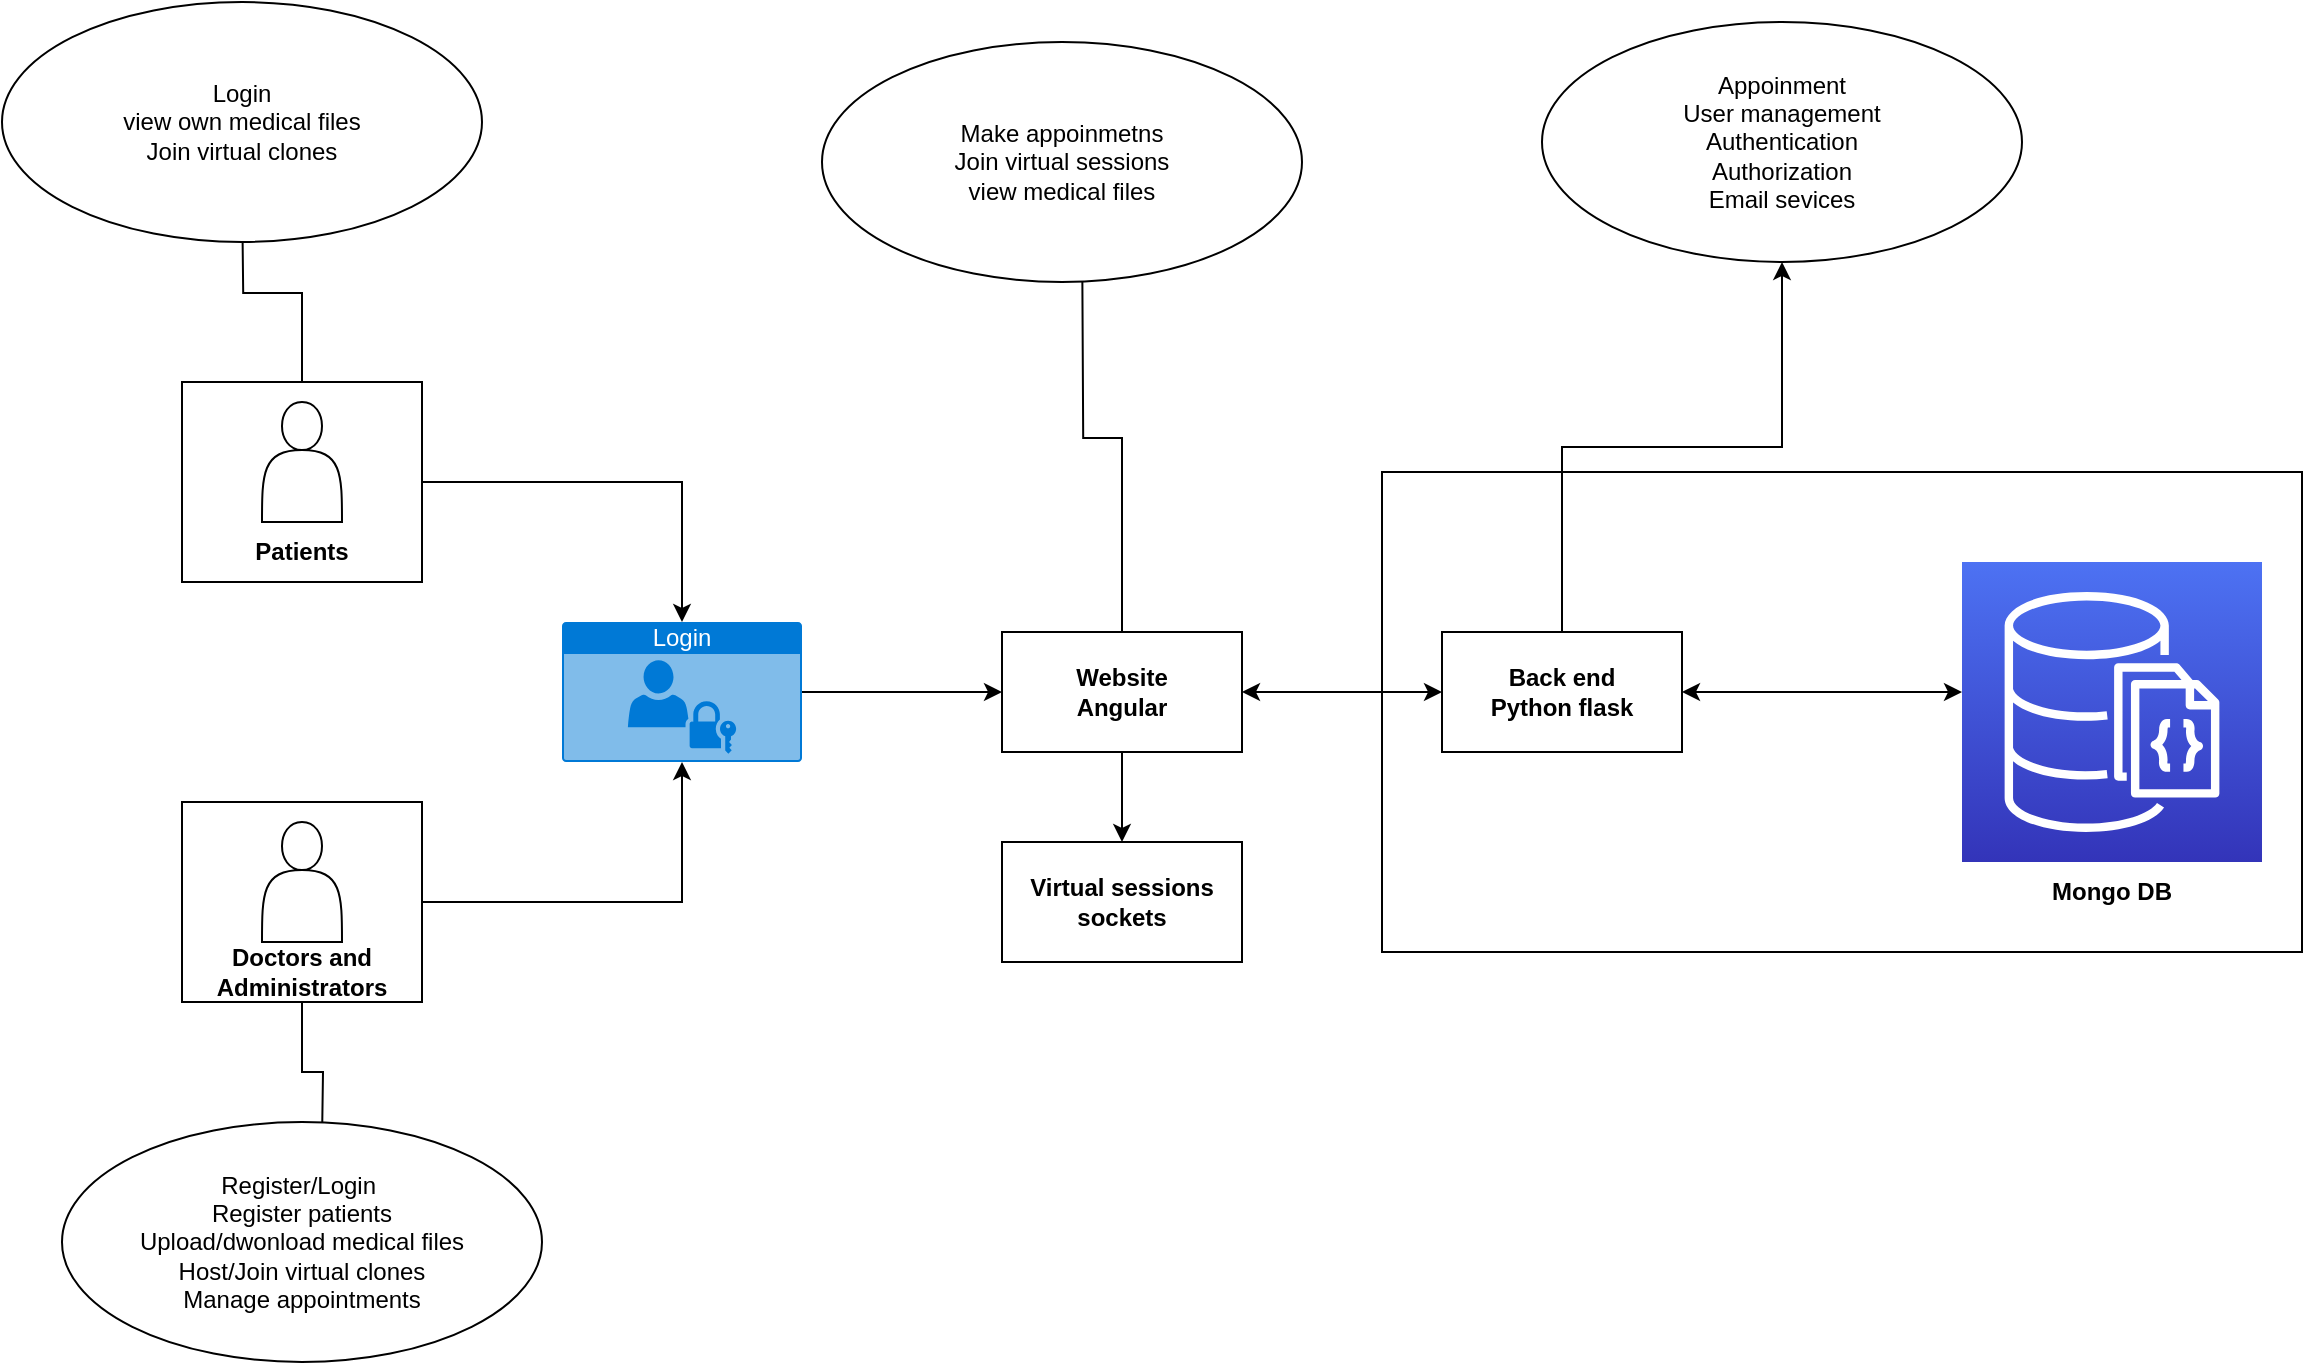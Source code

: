 <mxfile version="21.6.8" type="device">
  <diagram name="Page-1" id="k12-09EWE57X6hbqYvfw">
    <mxGraphModel dx="1036" dy="606" grid="1" gridSize="10" guides="1" tooltips="1" connect="1" arrows="1" fold="1" page="1" pageScale="1" pageWidth="1100" pageHeight="850" math="0" shadow="0">
      <root>
        <mxCell id="0" />
        <mxCell id="1" parent="0" />
        <mxCell id="gX6y4CNSEQzN7Oy9Zn9w-74" value="" style="rounded=0;whiteSpace=wrap;html=1;" parent="1" vertex="1">
          <mxGeometry x="740" y="285" width="460" height="240" as="geometry" />
        </mxCell>
        <mxCell id="gX6y4CNSEQzN7Oy9Zn9w-17" value="" style="rounded=0;whiteSpace=wrap;html=1;fillColor=none;" parent="1" vertex="1">
          <mxGeometry x="140" y="450" width="120" height="100" as="geometry" />
        </mxCell>
        <mxCell id="gX6y4CNSEQzN7Oy9Zn9w-15" value="" style="rounded=0;whiteSpace=wrap;html=1;fillColor=none;" parent="1" vertex="1">
          <mxGeometry x="140" y="240" width="120" height="100" as="geometry" />
        </mxCell>
        <mxCell id="gX6y4CNSEQzN7Oy9Zn9w-11" value="" style="shape=actor;whiteSpace=wrap;html=1;" parent="1" vertex="1">
          <mxGeometry x="180" y="250" width="40" height="60" as="geometry" />
        </mxCell>
        <mxCell id="gX6y4CNSEQzN7Oy9Zn9w-12" value="" style="shape=actor;whiteSpace=wrap;html=1;" parent="1" vertex="1">
          <mxGeometry x="180" y="460" width="40" height="60" as="geometry" />
        </mxCell>
        <mxCell id="gX6y4CNSEQzN7Oy9Zn9w-13" value="&lt;b&gt;Patients&lt;/b&gt;" style="text;html=1;strokeColor=none;fillColor=none;align=center;verticalAlign=middle;whiteSpace=wrap;rounded=0;" parent="1" vertex="1">
          <mxGeometry x="170" y="310" width="60" height="30" as="geometry" />
        </mxCell>
        <mxCell id="gX6y4CNSEQzN7Oy9Zn9w-14" value="&lt;b&gt;Doctors and Administrators&lt;/b&gt;" style="text;html=1;strokeColor=none;fillColor=none;align=center;verticalAlign=middle;whiteSpace=wrap;rounded=0;" parent="1" vertex="1">
          <mxGeometry x="170" y="520" width="60" height="30" as="geometry" />
        </mxCell>
        <mxCell id="gX6y4CNSEQzN7Oy9Zn9w-19" style="edgeStyle=orthogonalEdgeStyle;rounded=0;orthogonalLoop=1;jettySize=auto;html=1;exitX=1;exitY=0.5;exitDx=0;exitDy=0;" parent="1" source="gX6y4CNSEQzN7Oy9Zn9w-15" target="gX6y4CNSEQzN7Oy9Zn9w-18" edge="1">
          <mxGeometry relative="1" as="geometry" />
        </mxCell>
        <mxCell id="gX6y4CNSEQzN7Oy9Zn9w-45" style="edgeStyle=orthogonalEdgeStyle;rounded=0;orthogonalLoop=1;jettySize=auto;html=1;exitX=0.5;exitY=0;exitDx=0;exitDy=0;entryX=0.556;entryY=0.733;entryDx=0;entryDy=0;entryPerimeter=0;" parent="1" source="gX6y4CNSEQzN7Oy9Zn9w-15" edge="1">
          <mxGeometry relative="1" as="geometry">
            <mxPoint x="170.08" y="149.95" as="targetPoint" />
          </mxGeometry>
        </mxCell>
        <mxCell id="gX6y4CNSEQzN7Oy9Zn9w-20" style="edgeStyle=orthogonalEdgeStyle;rounded=0;orthogonalLoop=1;jettySize=auto;html=1;exitX=1;exitY=0.5;exitDx=0;exitDy=0;entryX=0.5;entryY=1;entryDx=0;entryDy=0;entryPerimeter=0;" parent="1" source="gX6y4CNSEQzN7Oy9Zn9w-17" target="gX6y4CNSEQzN7Oy9Zn9w-18" edge="1">
          <mxGeometry relative="1" as="geometry" />
        </mxCell>
        <mxCell id="gX6y4CNSEQzN7Oy9Zn9w-47" style="edgeStyle=orthogonalEdgeStyle;rounded=0;orthogonalLoop=1;jettySize=auto;html=1;exitX=0.5;exitY=1;exitDx=0;exitDy=0;entryX=0.76;entryY=0.333;entryDx=0;entryDy=0;entryPerimeter=0;" parent="1" source="gX6y4CNSEQzN7Oy9Zn9w-17" edge="1">
          <mxGeometry relative="1" as="geometry">
            <mxPoint x="210.0" y="619.95" as="targetPoint" />
          </mxGeometry>
        </mxCell>
        <mxCell id="gX6y4CNSEQzN7Oy9Zn9w-59" style="edgeStyle=orthogonalEdgeStyle;rounded=0;orthogonalLoop=1;jettySize=auto;html=1;exitX=1;exitY=0.5;exitDx=0;exitDy=0;exitPerimeter=0;entryX=0;entryY=0.5;entryDx=0;entryDy=0;" parent="1" source="gX6y4CNSEQzN7Oy9Zn9w-18" target="gX6y4CNSEQzN7Oy9Zn9w-31" edge="1">
          <mxGeometry relative="1" as="geometry">
            <mxPoint x="520.0" y="445" as="targetPoint" />
          </mxGeometry>
        </mxCell>
        <mxCell id="gX6y4CNSEQzN7Oy9Zn9w-18" value="Login" style="html=1;whiteSpace=wrap;strokeColor=none;fillColor=#0079D6;labelPosition=center;verticalLabelPosition=middle;verticalAlign=top;align=center;fontSize=12;outlineConnect=0;spacingTop=-6;fontColor=#FFFFFF;sketch=0;shape=mxgraph.sitemap.login;" parent="1" vertex="1">
          <mxGeometry x="330" y="360" width="120" height="70" as="geometry" />
        </mxCell>
        <mxCell id="gX6y4CNSEQzN7Oy9Zn9w-67" style="edgeStyle=orthogonalEdgeStyle;rounded=0;orthogonalLoop=1;jettySize=auto;html=1;exitX=0.5;exitY=0;exitDx=0;exitDy=0;entryX=0.556;entryY=0.667;entryDx=0;entryDy=0;entryPerimeter=0;" parent="1" source="gX6y4CNSEQzN7Oy9Zn9w-31" edge="1">
          <mxGeometry relative="1" as="geometry">
            <mxPoint x="590.08" y="170.05" as="targetPoint" />
          </mxGeometry>
        </mxCell>
        <mxCell id="gX6y4CNSEQzN7Oy9Zn9w-71" style="edgeStyle=orthogonalEdgeStyle;rounded=0;orthogonalLoop=1;jettySize=auto;html=1;exitX=0.5;exitY=1;exitDx=0;exitDy=0;entryX=0.5;entryY=0;entryDx=0;entryDy=0;" parent="1" source="gX6y4CNSEQzN7Oy9Zn9w-31" target="gX6y4CNSEQzN7Oy9Zn9w-36" edge="1">
          <mxGeometry relative="1" as="geometry" />
        </mxCell>
        <mxCell id="gX6y4CNSEQzN7Oy9Zn9w-31" value="" style="rounded=0;whiteSpace=wrap;html=1;" parent="1" vertex="1">
          <mxGeometry x="550" y="365" width="120" height="60" as="geometry" />
        </mxCell>
        <mxCell id="gX6y4CNSEQzN7Oy9Zn9w-32" value="&lt;b&gt;Website&lt;br&gt;Angular&lt;br&gt;&lt;/b&gt;" style="text;html=1;strokeColor=none;fillColor=none;align=center;verticalAlign=middle;whiteSpace=wrap;rounded=0;" parent="1" vertex="1">
          <mxGeometry x="580" y="380" width="60" height="30" as="geometry" />
        </mxCell>
        <mxCell id="gX6y4CNSEQzN7Oy9Zn9w-68" style="edgeStyle=orthogonalEdgeStyle;rounded=0;orthogonalLoop=1;jettySize=auto;html=1;exitX=0.5;exitY=0;exitDx=0;exitDy=0;entryX=0.5;entryY=1;entryDx=0;entryDy=0;" parent="1" source="gX6y4CNSEQzN7Oy9Zn9w-34" target="gX6y4CNSEQzN7Oy9Zn9w-83" edge="1">
          <mxGeometry relative="1" as="geometry">
            <mxPoint x="810.08" y="190" as="targetPoint" />
          </mxGeometry>
        </mxCell>
        <mxCell id="gX6y4CNSEQzN7Oy9Zn9w-34" value="&lt;b&gt;Back end&lt;br&gt;Python flask&lt;br&gt;&lt;/b&gt;" style="rounded=0;whiteSpace=wrap;html=1;" parent="1" vertex="1">
          <mxGeometry x="770" y="365" width="120" height="60" as="geometry" />
        </mxCell>
        <mxCell id="gX6y4CNSEQzN7Oy9Zn9w-36" value="&lt;b&gt;Virtual sessions&lt;br&gt;sockets&lt;br&gt;&lt;/b&gt;" style="rounded=0;whiteSpace=wrap;html=1;" parent="1" vertex="1">
          <mxGeometry x="550" y="470" width="120" height="60" as="geometry" />
        </mxCell>
        <mxCell id="gX6y4CNSEQzN7Oy9Zn9w-60" value="" style="sketch=0;points=[[0,0,0],[0.25,0,0],[0.5,0,0],[0.75,0,0],[1,0,0],[0,1,0],[0.25,1,0],[0.5,1,0],[0.75,1,0],[1,1,0],[0,0.25,0],[0,0.5,0],[0,0.75,0],[1,0.25,0],[1,0.5,0],[1,0.75,0]];outlineConnect=0;fontColor=#232F3E;gradientColor=#4D72F3;gradientDirection=north;fillColor=#3334B9;strokeColor=#ffffff;dashed=0;verticalLabelPosition=bottom;verticalAlign=top;align=center;html=1;fontSize=12;fontStyle=0;aspect=fixed;shape=mxgraph.aws4.resourceIcon;resIcon=mxgraph.aws4.documentdb_with_mongodb_compatibility;" parent="1" vertex="1">
          <mxGeometry x="1030" y="330" width="150" height="150" as="geometry" />
        </mxCell>
        <mxCell id="gX6y4CNSEQzN7Oy9Zn9w-65" value="" style="endArrow=classic;startArrow=classic;html=1;rounded=0;exitX=1;exitY=0.5;exitDx=0;exitDy=0;entryX=0;entryY=0.5;entryDx=0;entryDy=0;" parent="1" source="gX6y4CNSEQzN7Oy9Zn9w-31" target="gX6y4CNSEQzN7Oy9Zn9w-34" edge="1">
          <mxGeometry width="50" height="50" relative="1" as="geometry">
            <mxPoint x="760" y="430" as="sourcePoint" />
            <mxPoint x="810" y="380" as="targetPoint" />
          </mxGeometry>
        </mxCell>
        <mxCell id="gX6y4CNSEQzN7Oy9Zn9w-75" value="" style="endArrow=classic;startArrow=classic;html=1;rounded=0;exitX=1;exitY=0.5;exitDx=0;exitDy=0;" parent="1" source="gX6y4CNSEQzN7Oy9Zn9w-34" edge="1">
          <mxGeometry width="50" height="50" relative="1" as="geometry">
            <mxPoint x="950" y="460" as="sourcePoint" />
            <mxPoint x="1030" y="395" as="targetPoint" />
          </mxGeometry>
        </mxCell>
        <mxCell id="gX6y4CNSEQzN7Oy9Zn9w-76" value="Register/Login&amp;nbsp;&lt;br style=&quot;border-color: var(--border-color);&quot;&gt;Register patients&lt;br style=&quot;border-color: var(--border-color);&quot;&gt;Upload/dwonload medical files&lt;br style=&quot;border-color: var(--border-color);&quot;&gt;Host/Join virtual clones&lt;br style=&quot;border-color: var(--border-color);&quot;&gt;Manage appointments" style="ellipse;whiteSpace=wrap;html=1;" parent="1" vertex="1">
          <mxGeometry x="80" y="610" width="240" height="120" as="geometry" />
        </mxCell>
        <mxCell id="gX6y4CNSEQzN7Oy9Zn9w-79" value="Login&lt;br style=&quot;border-color: var(--border-color);&quot;&gt;view own medical files&lt;br style=&quot;border-color: var(--border-color);&quot;&gt;Join virtual clones" style="ellipse;whiteSpace=wrap;html=1;" parent="1" vertex="1">
          <mxGeometry x="50" y="50" width="240" height="120" as="geometry" />
        </mxCell>
        <mxCell id="gX6y4CNSEQzN7Oy9Zn9w-81" value="Make appoinmetns&lt;br style=&quot;border-color: var(--border-color);&quot;&gt;Join virtual sessions&lt;br style=&quot;border-color: var(--border-color);&quot;&gt;view medical files" style="ellipse;whiteSpace=wrap;html=1;" parent="1" vertex="1">
          <mxGeometry x="460" y="70" width="240" height="120" as="geometry" />
        </mxCell>
        <mxCell id="gX6y4CNSEQzN7Oy9Zn9w-83" value="Appoinment&lt;br style=&quot;border-color: var(--border-color);&quot;&gt;User management&lt;br style=&quot;border-color: var(--border-color);&quot;&gt;Authentication&lt;br style=&quot;border-color: var(--border-color);&quot;&gt;Authorization&lt;br style=&quot;border-color: var(--border-color);&quot;&gt;Email sevices" style="ellipse;whiteSpace=wrap;html=1;" parent="1" vertex="1">
          <mxGeometry x="820" y="60" width="240" height="120" as="geometry" />
        </mxCell>
        <mxCell id="kOIFKLiuHeJHBpZjCEgA-1" value="&lt;b&gt;Mongo DB&lt;/b&gt;" style="text;html=1;strokeColor=none;fillColor=none;align=center;verticalAlign=middle;whiteSpace=wrap;rounded=0;" vertex="1" parent="1">
          <mxGeometry x="1070" y="480" width="70" height="30" as="geometry" />
        </mxCell>
      </root>
    </mxGraphModel>
  </diagram>
</mxfile>
